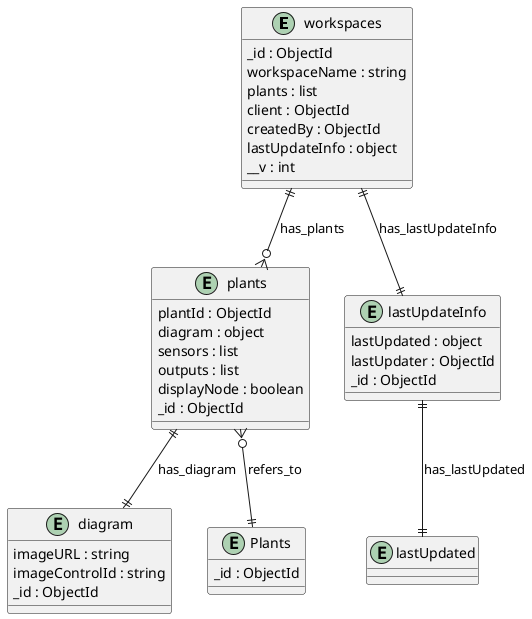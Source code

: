 @startuml workspaces_Diagram

entity "workspaces" as workspaces {
  _id : ObjectId
  workspaceName : string
  plants : list
  client : ObjectId
  createdBy : ObjectId
  lastUpdateInfo : object
  __v : int
}

entity "plants" as plants {
  plantId : ObjectId
  diagram : object
  sensors : list
  outputs : list
  displayNode : boolean
  _id : ObjectId
}

entity "diagram" as diagram {
  imageURL : string
  imageControlId : string
  _id : ObjectId
}

entity "lastUpdateInfo" as lastUpdateInfo {
  lastUpdated : object
  lastUpdater : ObjectId
  _id : ObjectId
}

entity "lastUpdated" as lastUpdated {
}


' Shared Plant entity
entity "Plants" as Plants {
  _id : ObjectId
}

' Relationships
workspaces ||--o{ plants : has_plants
plants }o--|| Plants : refers_to
plants ||--|| diagram : has_diagram
workspaces ||--|| lastUpdateInfo : has_lastUpdateInfo
lastUpdateInfo ||--|| lastUpdated : has_lastUpdated
@enduml